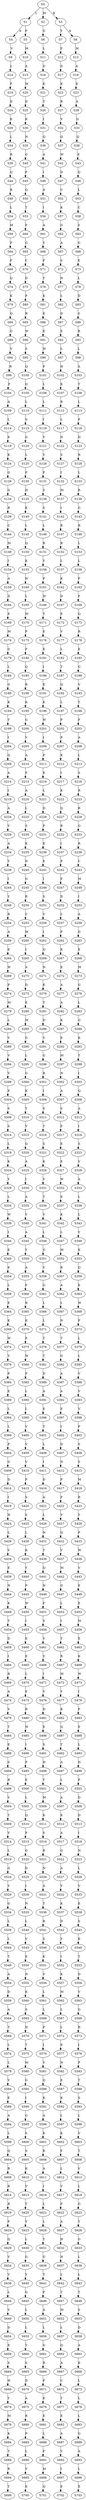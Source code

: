 strict digraph  {
	S0 -> S1 [ label = L ];
	S0 -> S2 [ label = M ];
	S0 -> S3 [ label = R ];
	S1 -> S4 [ label = A ];
	S1 -> S5 [ label = P ];
	S2 -> S6 [ label = G ];
	S3 -> S7 [ label = Y ];
	S3 -> S8 [ label = A ];
	S4 -> S9 [ label = V ];
	S5 -> S10 [ label = M ];
	S6 -> S11 [ label = L ];
	S7 -> S12 [ label = F ];
	S8 -> S13 [ label = M ];
	S9 -> S14 [ label = L ];
	S10 -> S15 [ label = A ];
	S11 -> S16 [ label = G ];
	S12 -> S17 [ label = G ];
	S13 -> S18 [ label = A ];
	S14 -> S19 [ label = P ];
	S15 -> S20 [ label = M ];
	S16 -> S21 [ label = K ];
	S17 -> S22 [ label = K ];
	S18 -> S23 [ label = E ];
	S19 -> S24 [ label = D ];
	S20 -> S25 [ label = D ];
	S21 -> S26 [ label = T ];
	S22 -> S27 [ label = R ];
	S23 -> S28 [ label = A ];
	S24 -> S29 [ label = K ];
	S25 -> S30 [ label = K ];
	S26 -> S31 [ label = I ];
	S27 -> S32 [ label = V ];
	S28 -> S33 [ label = G ];
	S29 -> S34 [ label = L ];
	S30 -> S35 [ label = N ];
	S31 -> S36 [ label = Q ];
	S32 -> S37 [ label = Q ];
	S33 -> S38 [ label = Q ];
	S34 -> S39 [ label = R ];
	S35 -> S40 [ label = G ];
	S36 -> S41 [ label = A ];
	S37 -> S42 [ label = W ];
	S38 -> S43 [ label = E ];
	S39 -> S44 [ label = Q ];
	S40 -> S45 [ label = P ];
	S41 -> S46 [ label = I ];
	S42 -> S47 [ label = D ];
	S43 -> S48 [ label = Q ];
	S44 -> S49 [ label = R ];
	S45 -> S50 [ label = Q ];
	S46 -> S51 [ label = A ];
	S47 -> S52 [ label = C ];
	S48 -> S53 [ label = L ];
	S49 -> S54 [ label = L ];
	S50 -> S55 [ label = T ];
	S51 -> S56 [ label = I ];
	S52 -> S57 [ label = K ];
	S53 -> S58 [ label = C ];
	S54 -> S59 [ label = M ];
	S55 -> S60 [ label = F ];
	S56 -> S61 [ label = A ];
	S57 -> S62 [ label = G ];
	S58 -> S63 [ label = S ];
	S59 -> S64 [ label = P ];
	S60 -> S65 [ label = G ];
	S61 -> S66 [ label = Y ];
	S62 -> S67 [ label = A ];
	S63 -> S68 [ label = G ];
	S64 -> S69 [ label = F ];
	S65 -> S70 [ label = C ];
	S66 -> S71 [ label = F ];
	S67 -> S72 [ label = S ];
	S68 -> S73 [ label = E ];
	S69 -> S74 [ label = Q ];
	S70 -> S75 [ label = D ];
	S71 -> S76 [ label = Y ];
	S72 -> S77 [ label = N ];
	S73 -> S78 [ label = L ];
	S74 -> S79 [ label = K ];
	S75 -> S80 [ label = P ];
	S76 -> S81 [ label = K ];
	S77 -> S82 [ label = L ];
	S78 -> S83 [ label = D ];
	S79 -> S84 [ label = Q ];
	S80 -> S85 [ label = R ];
	S81 -> S86 [ label = E ];
	S82 -> S87 [ label = D ];
	S83 -> S88 [ label = S ];
	S84 -> S89 [ label = G ];
	S85 -> S90 [ label = W ];
	S86 -> S91 [ label = E ];
	S87 -> S92 [ label = E ];
	S88 -> S93 [ label = R ];
	S89 -> S94 [ label = V ];
	S90 -> S95 [ label = S ];
	S91 -> S96 [ label = W ];
	S92 -> S97 [ label = L ];
	S93 -> S98 [ label = L ];
	S94 -> S99 [ label = R ];
	S95 -> S100 [ label = Q ];
	S96 -> S101 [ label = P ];
	S97 -> S102 [ label = H ];
	S98 -> S103 [ label = A ];
	S99 -> S104 [ label = F ];
	S100 -> S105 [ label = Q ];
	S101 -> S106 [ label = L ];
	S102 -> S107 [ label = K ];
	S103 -> S108 [ label = T ];
	S104 -> S109 [ label = A ];
	S105 -> S110 [ label = L ];
	S106 -> S111 [ label = L ];
	S107 -> S112 [ label = R ];
	S108 -> S113 [ label = L ];
	S109 -> S114 [ label = L ];
	S110 -> S115 [ label = S ];
	S111 -> S116 [ label = I ];
	S112 -> S117 [ label = L ];
	S113 -> S118 [ label = P ];
	S114 -> S119 [ label = E ];
	S115 -> S120 [ label = G ];
	S116 -> S121 [ label = V ];
	S117 -> S122 [ label = N ];
	S118 -> S123 [ label = D ];
	S119 -> S124 [ label = K ];
	S120 -> S125 [ label = L ];
	S121 -> S126 [ label = V ];
	S122 -> S127 [ label = S ];
	S123 -> S128 [ label = R ];
	S124 -> S129 [ label = G ];
	S125 -> S130 [ label = P ];
	S126 -> S131 [ label = P ];
	S127 -> S132 [ label = I ];
	S128 -> S133 [ label = L ];
	S129 -> S134 [ label = G ];
	S130 -> S135 [ label = H ];
	S131 -> S136 [ label = S ];
	S132 -> S137 [ label = M ];
	S133 -> S138 [ label = R ];
	S134 -> S139 [ label = R ];
	S135 -> S140 [ label = K ];
	S136 -> S141 [ label = S ];
	S137 -> S142 [ label = I ];
	S138 -> S143 [ label = G ];
	S139 -> S144 [ label = C ];
	S140 -> S145 [ label = L ];
	S141 -> S146 [ label = L ];
	S142 -> S147 [ label = R ];
	S143 -> S148 [ label = R ];
	S144 -> S149 [ label = M ];
	S145 -> S150 [ label = Q ];
	S146 -> S151 [ label = R ];
	S147 -> S152 [ label = R ];
	S148 -> S153 [ label = L ];
	S149 -> S154 [ label = I ];
	S150 -> S155 [ label = K ];
	S151 -> S156 [ label = Y ];
	S152 -> S157 [ label = L ];
	S153 -> S158 [ label = L ];
	S154 -> S159 [ label = A ];
	S155 -> S160 [ label = H ];
	S156 -> S161 [ label = P ];
	S157 -> S162 [ label = K ];
	S158 -> S163 [ label = P ];
	S159 -> S164 [ label = D ];
	S160 -> S165 [ label = L ];
	S161 -> S166 [ label = W ];
	S162 -> S167 [ label = D ];
	S163 -> S168 [ label = F ];
	S164 -> S169 [ label = E ];
	S165 -> S170 [ label = M ];
	S166 -> S171 [ label = T ];
	S167 -> S172 [ label = E ];
	S168 -> S173 [ label = Q ];
	S169 -> S174 [ label = M ];
	S170 -> S175 [ label = P ];
	S171 -> S176 [ label = E ];
	S172 -> S177 [ label = V ];
	S173 -> S178 [ label = R ];
	S174 -> S179 [ label = G ];
	S175 -> S180 [ label = F ];
	S176 -> S181 [ label = E ];
	S177 -> S182 [ label = L ];
	S178 -> S183 [ label = E ];
	S179 -> S184 [ label = L ];
	S180 -> S185 [ label = Q ];
	S181 -> S186 [ label = I ];
	S182 -> S187 [ label = T ];
	S183 -> S188 [ label = G ];
	S184 -> S189 [ label = G ];
	S185 -> S190 [ label = R ];
	S186 -> S191 [ label = E ];
	S187 -> S192 [ label = Q ];
	S188 -> S193 [ label = V ];
	S189 -> S194 [ label = K ];
	S190 -> S195 [ label = K ];
	S191 -> S196 [ label = K ];
	S192 -> S197 [ label = L ];
	S193 -> S198 [ label = T ];
	S194 -> S199 [ label = T ];
	S195 -> S200 [ label = G ];
	S196 -> S201 [ label = W ];
	S197 -> S202 [ label = P ];
	S198 -> S203 [ label = F ];
	S199 -> S204 [ label = I ];
	S200 -> S205 [ label = V ];
	S201 -> S206 [ label = I ];
	S202 -> S207 [ label = P ];
	S203 -> S208 [ label = A ];
	S204 -> S209 [ label = Q ];
	S205 -> S210 [ label = A ];
	S206 -> S211 [ label = P ];
	S207 -> S212 [ label = K ];
	S208 -> S213 [ label = L ];
	S209 -> S214 [ label = A ];
	S210 -> S215 [ label = F ];
	S211 -> S216 [ label = E ];
	S212 -> S217 [ label = I ];
	S213 -> S218 [ label = S ];
	S214 -> S219 [ label = I ];
	S215 -> S220 [ label = A ];
	S216 -> S221 [ label = L ];
	S217 -> S222 [ label = K ];
	S218 -> S223 [ label = R ];
	S219 -> S224 [ label = A ];
	S220 -> S225 [ label = L ];
	S221 -> S226 [ label = D ];
	S222 -> S227 [ label = Q ];
	S223 -> S228 [ label = R ];
	S224 -> S229 [ label = V ];
	S225 -> S230 [ label = S ];
	S226 -> S231 [ label = P ];
	S227 -> S232 [ label = R ];
	S228 -> S233 [ label = G ];
	S229 -> S234 [ label = A ];
	S230 -> S235 [ label = K ];
	S231 -> S236 [ label = E ];
	S232 -> S237 [ label = I ];
	S233 -> S238 [ label = R ];
	S234 -> S239 [ label = Y ];
	S235 -> S240 [ label = N ];
	S236 -> S241 [ label = E ];
	S237 -> S242 [ label = P ];
	S238 -> S243 [ label = C ];
	S239 -> S244 [ label = I ];
	S240 -> S245 [ label = G ];
	S241 -> S246 [ label = I ];
	S242 -> S247 [ label = F ];
	S243 -> S248 [ label = M ];
	S244 -> S249 [ label = Y ];
	S245 -> S250 [ label = R ];
	S246 -> S251 [ label = S ];
	S247 -> S252 [ label = D ];
	S248 -> S253 [ label = I ];
	S249 -> S254 [ label = R ];
	S250 -> S255 [ label = C ];
	S251 -> S256 [ label = V ];
	S252 -> S257 [ label = L ];
	S253 -> S258 [ label = A ];
	S254 -> S259 [ label = A ];
	S255 -> S260 [ label = M ];
	S256 -> S261 [ label = I ];
	S257 -> S262 [ label = P ];
	S258 -> S263 [ label = D ];
	S259 -> S264 [ label = E ];
	S260 -> S265 [ label = I ];
	S261 -> S266 [ label = Q ];
	S262 -> S267 [ label = K ];
	S263 -> S268 [ label = E ];
	S264 -> S269 [ label = W ];
	S265 -> S270 [ label = A ];
	S266 -> S271 [ label = N ];
	S267 -> S272 [ label = E ];
	S268 -> S273 [ label = M ];
	S269 -> S274 [ label = P ];
	S270 -> S275 [ label = D ];
	S271 -> S276 [ label = K ];
	S272 -> S277 [ label = A ];
	S273 -> S278 [ label = G ];
	S274 -> S279 [ label = M ];
	S275 -> S280 [ label = E ];
	S276 -> S281 [ label = T ];
	S277 -> S282 [ label = A ];
	S278 -> S283 [ label = L ];
	S279 -> S284 [ label = L ];
	S280 -> S285 [ label = M ];
	S281 -> S286 [ label = D ];
	S282 -> S287 [ label = K ];
	S283 -> S288 [ label = G ];
	S284 -> S289 [ label = V ];
	S285 -> S290 [ label = G ];
	S286 -> S291 [ label = V ];
	S287 -> S292 [ label = E ];
	S288 -> S293 [ label = K ];
	S289 -> S294 [ label = V ];
	S290 -> S295 [ label = L ];
	S291 -> S296 [ label = G ];
	S292 -> S297 [ label = M ];
	S293 -> S298 [ label = T ];
	S294 -> S299 [ label = V ];
	S295 -> S300 [ label = G ];
	S296 -> S301 [ label = R ];
	S297 -> S302 [ label = N ];
	S298 -> S303 [ label = I ];
	S299 -> S304 [ label = P ];
	S300 -> S305 [ label = K ];
	S301 -> S306 [ label = I ];
	S302 -> S307 [ label = A ];
	S303 -> S308 [ label = Q ];
	S304 -> S309 [ label = S ];
	S305 -> S310 [ label = T ];
	S306 -> S311 [ label = S ];
	S307 -> S312 [ label = S ];
	S308 -> S313 [ label = A ];
	S309 -> S314 [ label = S ];
	S310 -> S315 [ label = V ];
	S311 -> S316 [ label = T ];
	S312 -> S317 [ label = F ];
	S313 -> S318 [ label = I ];
	S314 -> S319 [ label = L ];
	S315 -> S320 [ label = Q ];
	S316 -> S321 [ label = S ];
	S317 -> S322 [ label = E ];
	S318 -> S323 [ label = S ];
	S319 -> S324 [ label = K ];
	S320 -> S325 [ label = A ];
	S321 -> S326 [ label = K ];
	S322 -> S327 [ label = E ];
	S323 -> S328 [ label = V ];
	S324 -> S329 [ label = Y ];
	S325 -> S330 [ label = I ];
	S326 -> S331 [ label = V ];
	S327 -> S332 [ label = W ];
	S328 -> S333 [ label = A ];
	S329 -> S334 [ label = L ];
	S330 -> S335 [ label = A ];
	S331 -> S336 [ label = T ];
	S332 -> S337 [ label = E ];
	S333 -> S338 [ label = L ];
	S334 -> S339 [ label = W ];
	S335 -> S340 [ label = V ];
	S336 -> S341 [ label = V ];
	S337 -> S342 [ label = K ];
	S338 -> S343 [ label = L ];
	S339 -> S344 [ label = I ];
	S340 -> S345 [ label = A ];
	S341 -> S346 [ label = L ];
	S342 -> S347 [ label = L ];
	S343 -> S348 [ label = Y ];
	S344 -> S349 [ label = E ];
	S345 -> S350 [ label = Y ];
	S346 -> S351 [ label = G ];
	S347 -> S352 [ label = M ];
	S348 -> S353 [ label = K ];
	S349 -> S354 [ label = E ];
	S350 -> S355 [ label = A ];
	S351 -> S356 [ label = Y ];
	S352 -> S357 [ label = R ];
	S353 -> S358 [ label = Q ];
	S354 -> S359 [ label = L ];
	S355 -> S360 [ label = F ];
	S356 -> S361 [ label = G ];
	S357 -> S362 [ label = A ];
	S358 -> S363 [ label = E ];
	S359 -> S364 [ label = E ];
	S360 -> S365 [ label = R ];
	S361 -> S366 [ label = L ];
	S362 -> S367 [ label = L ];
	S363 -> S368 [ label = W ];
	S364 -> S369 [ label = K ];
	S365 -> S370 [ label = K ];
	S366 -> S371 [ label = L ];
	S367 -> S372 [ label = N ];
	S368 -> S373 [ label = P ];
	S369 -> S374 [ label = W ];
	S370 -> S375 [ label = E ];
	S371 -> S376 [ label = T ];
	S372 -> S377 [ label = T ];
	S373 -> S378 [ label = L ];
	S374 -> S379 [ label = V ];
	S375 -> S380 [ label = W ];
	S376 -> S381 [ label = T ];
	S377 -> S382 [ label = G ];
	S378 -> S383 [ label = L ];
	S379 -> S384 [ label = P ];
	S380 -> S385 [ label = P ];
	S381 -> S386 [ label = D ];
	S382 -> S387 [ label = A ];
	S383 -> S388 [ label = V ];
	S384 -> S389 [ label = E ];
	S385 -> S390 [ label = L ];
	S386 -> S391 [ label = A ];
	S387 -> S392 [ label = A ];
	S388 -> S393 [ label = V ];
	S389 -> S394 [ label = L ];
	S390 -> S395 [ label = L ];
	S391 -> S396 [ label = E ];
	S392 -> S397 [ label = E ];
	S393 -> S398 [ label = V ];
	S394 -> S399 [ label = L ];
	S395 -> S400 [ label = V ];
	S396 -> S401 [ label = T ];
	S397 -> S402 [ label = I ];
	S398 -> S403 [ label = P ];
	S399 -> S404 [ label = P ];
	S400 -> S405 [ label = V ];
	S401 -> S406 [ label = L ];
	S402 -> S407 [ label = D ];
	S403 -> S408 [ label = S ];
	S404 -> S409 [ label = G ];
	S405 -> S410 [ label = V ];
	S406 -> S411 [ label = I ];
	S407 -> S412 [ label = N ];
	S408 -> S413 [ label = S ];
	S409 -> S414 [ label = D ];
	S410 -> S415 [ label = P ];
	S411 -> S416 [ label = D ];
	S412 -> S417 [ label = P ];
	S413 -> S418 [ label = M ];
	S414 -> S419 [ label = I ];
	S415 -> S420 [ label = S ];
	S416 -> S421 [ label = A ];
	S417 -> S422 [ label = F ];
	S418 -> S423 [ label = R ];
	S419 -> S424 [ label = H ];
	S420 -> S425 [ label = S ];
	S421 -> S426 [ label = L ];
	S422 -> S427 [ label = V ];
	S423 -> S428 [ label = Y ];
	S424 -> S429 [ label = L ];
	S425 -> S430 [ label = L ];
	S426 -> S431 [ label = N ];
	S427 -> S432 [ label = Q ];
	S428 -> S433 [ label = P ];
	S429 -> S434 [ label = V ];
	S430 -> S435 [ label = K ];
	S431 -> S436 [ label = T ];
	S432 -> S437 [ label = V ];
	S433 -> S438 [ label = W ];
	S434 -> S439 [ label = E ];
	S435 -> S440 [ label = Y ];
	S436 -> S441 [ label = Q ];
	S437 -> S442 [ label = M ];
	S438 -> S443 [ label = V ];
	S439 -> S444 [ label = N ];
	S440 -> S445 [ label = P ];
	S441 -> S446 [ label = N ];
	S442 -> S447 [ label = G ];
	S443 -> S448 [ label = E ];
	S444 -> S449 [ label = K ];
	S445 -> S450 [ label = W ];
	S446 -> S451 [ label = F ];
	S447 -> S452 [ label = L ];
	S448 -> S453 [ label = E ];
	S449 -> S454 [ label = T ];
	S450 -> S455 [ label = I ];
	S451 -> S456 [ label = S ];
	S452 -> S457 [ label = I ];
	S453 -> S458 [ label = M ];
	S454 -> S459 [ label = D ];
	S455 -> S460 [ label = E ];
	S456 -> S461 [ label = V ];
	S457 -> S462 [ label = T ];
	S458 -> S463 [ label = E ];
	S459 -> S464 [ label = I ];
	S460 -> S465 [ label = E ];
	S461 -> S466 [ label = V ];
	S462 -> S467 [ label = R ];
	S463 -> S468 [ label = K ];
	S464 -> S469 [ label = R ];
	S465 -> S470 [ label = L ];
	S466 -> S471 [ label = I ];
	S467 -> S472 [ label = M ];
	S468 -> S473 [ label = W ];
	S469 -> S474 [ label = A ];
	S470 -> S475 [ label = E ];
	S471 -> S476 [ label = V ];
	S472 -> S477 [ label = Y ];
	S473 -> S478 [ label = I ];
	S474 -> S479 [ label = V ];
	S475 -> S480 [ label = R ];
	S476 -> S481 [ label = D ];
	S477 -> S482 [ label = K ];
	S478 -> S483 [ label = P ];
	S479 -> S484 [ label = T ];
	S480 -> S485 [ label = W ];
	S481 -> S486 [ label = E ];
	S482 -> S487 [ label = Q ];
	S483 -> S488 [ label = E ];
	S484 -> S489 [ label = E ];
	S485 -> S490 [ label = I ];
	S486 -> S491 [ label = S ];
	S487 -> S492 [ label = T ];
	S488 -> S493 [ label = L ];
	S489 -> S494 [ label = S ];
	S490 -> S495 [ label = P ];
	S491 -> S496 [ label = H ];
	S492 -> S497 [ label = A ];
	S493 -> S498 [ label = N ];
	S494 -> S499 [ label = R ];
	S495 -> S500 [ label = E ];
	S496 -> S501 [ label = Y ];
	S497 -> S502 [ label = L ];
	S498 -> S503 [ label = P ];
	S499 -> S504 [ label = V ];
	S500 -> S505 [ label = L ];
	S501 -> S506 [ label = M ];
	S502 -> S507 [ label = A ];
	S503 -> S508 [ label = D ];
	S504 -> S509 [ label = T ];
	S505 -> S510 [ label = Q ];
	S506 -> S511 [ label = K ];
	S507 -> S512 [ label = K ];
	S508 -> S513 [ label = D ];
	S509 -> S514 [ label = V ];
	S510 -> S515 [ label = P ];
	S511 -> S516 [ label = S ];
	S512 -> S517 [ label = A ];
	S513 -> S518 [ label = I ];
	S514 -> S519 [ label = L ];
	S515 -> S520 [ label = G ];
	S516 -> S521 [ label = R ];
	S517 -> S522 [ label = G ];
	S518 -> S523 [ label = N ];
	S519 -> S524 [ label = G ];
	S520 -> S525 [ label = D ];
	S521 -> S526 [ label = N ];
	S522 -> S527 [ label = A ];
	S523 -> S528 [ label = L ];
	S524 -> S529 [ label = Y ];
	S525 -> S530 [ label = I ];
	S526 -> S531 [ label = A ];
	S527 -> S532 [ label = V ];
	S528 -> S533 [ label = V ];
	S529 -> S534 [ label = G ];
	S530 -> S535 [ label = N ];
	S531 -> S536 [ label = T ];
	S532 -> S537 [ label = K ];
	S533 -> S538 [ label = E ];
	S534 -> S539 [ label = L ];
	S535 -> S540 [ label = L ];
	S536 -> S541 [ label = R ];
	S537 -> S542 [ label = D ];
	S538 -> S543 [ label = S ];
	S539 -> S544 [ label = L ];
	S540 -> S545 [ label = V ];
	S541 -> S546 [ label = S ];
	S542 -> S547 [ label = Y ];
	S543 -> S548 [ label = K ];
	S544 -> S549 [ label = T ];
	S545 -> S550 [ label = E ];
	S546 -> S551 [ label = K ];
	S547 -> S552 [ label = I ];
	S548 -> S553 [ label = T ];
	S549 -> S554 [ label = A ];
	S550 -> S555 [ label = N ];
	S551 -> S556 [ label = V ];
	S552 -> S557 [ label = K ];
	S553 -> S558 [ label = D ];
	S554 -> S559 [ label = D ];
	S555 -> S560 [ label = K ];
	S556 -> S561 [ label = L ];
	S557 -> S562 [ label = M ];
	S558 -> S563 [ label = V ];
	S559 -> S564 [ label = A ];
	S560 -> S565 [ label = S ];
	S561 -> S566 [ label = L ];
	S562 -> S567 [ label = L ];
	S563 -> S568 [ label = G ];
	S564 -> S569 [ label = T ];
	S565 -> S570 [ label = H ];
	S566 -> S571 [ label = P ];
	S567 -> S572 [ label = L ];
	S568 -> S573 [ label = R ];
	S569 -> S574 [ label = L ];
	S570 -> S575 [ label = T ];
	S571 -> S576 [ label = I ];
	S572 -> S577 [ label = E ];
	S573 -> S578 [ label = I ];
	S574 -> S579 [ label = L ];
	S575 -> S580 [ label = M ];
	S576 -> S581 [ label = V ];
	S577 -> S582 [ label = N ];
	S578 -> S583 [ label = P ];
	S579 -> S584 [ label = V ];
	S580 -> S585 [ label = G ];
	S581 -> S586 [ label = Q ];
	S582 -> S587 [ label = E ];
	S583 -> S588 [ label = T ];
	S584 -> S589 [ label = E ];
	S585 -> S590 [ label = I ];
	S586 -> S591 [ label = K ];
	S587 -> S592 [ label = K ];
	S588 -> S593 [ label = S ];
	S589 -> S594 [ label = A ];
	S590 -> S595 [ label = G ];
	S591 -> S596 [ label = A ];
	S592 -> S597 [ label = L ];
	S593 -> S598 [ label = L ];
	S594 -> S599 [ label = L ];
	S595 -> S600 [ label = S ];
	S596 -> S601 [ label = K ];
	S597 -> S602 [ label = K ];
	S598 -> S603 [ label = V ];
	S599 -> S604 [ label = Q ];
	S600 -> S605 [ label = S ];
	S601 -> S606 [ label = R ];
	S602 -> S607 [ label = F ];
	S603 -> S608 [ label = T ];
	S604 -> S609 [ label = R ];
	S605 -> S610 [ label = K ];
	S606 -> S611 [ label = A ];
	S607 -> S612 [ label = L ];
	S608 -> S613 [ label = V ];
	S609 -> S614 [ label = R ];
	S610 -> S615 [ label = V ];
	S611 -> S616 [ label = I ];
	S612 -> S617 [ label = V ];
	S613 -> S618 [ label = L ];
	S614 -> S619 [ label = R ];
	S615 -> S620 [ label = T ];
	S616 -> S621 [ label = L ];
	S617 -> S622 [ label = F ];
	S618 -> S623 [ label = G ];
	S619 -> S624 [ label = F ];
	S620 -> S625 [ label = V ];
	S621 -> S626 [ label = L ];
	S622 -> S627 [ label = A ];
	S623 -> S628 [ label = Y ];
	S624 -> S629 [ label = Q ];
	S625 -> S630 [ label = L ];
	S626 -> S631 [ label = T ];
	S627 -> S632 [ label = H ];
	S628 -> S633 [ label = G ];
	S629 -> S634 [ label = V ];
	S630 -> S635 [ label = G ];
	S631 -> S636 [ label = G ];
	S632 -> S637 [ label = H ];
	S633 -> S638 [ label = L ];
	S634 -> S639 [ label = V ];
	S635 -> S640 [ label = Y ];
	S636 -> S641 [ label = T ];
	S637 -> S642 [ label = L ];
	S638 -> S643 [ label = L ];
	S639 -> S644 [ label = L ];
	S640 -> S645 [ label = G ];
	S641 -> S646 [ label = P ];
	S642 -> S647 [ label = T ];
	S643 -> S648 [ label = T ];
	S644 -> S649 [ label = V ];
	S645 -> S650 [ label = L ];
	S646 -> S651 [ label = A ];
	S647 -> S652 [ label = M ];
	S648 -> S653 [ label = S ];
	S649 -> S654 [ label = D ];
	S650 -> S655 [ label = L ];
	S651 -> S656 [ label = L ];
	S652 -> S657 [ label = L ];
	S653 -> S658 [ label = D ];
	S654 -> S659 [ label = E ];
	S655 -> S660 [ label = T ];
	S656 -> S661 [ label = G ];
	S657 -> S662 [ label = Q ];
	S658 -> S663 [ label = A ];
	S659 -> S664 [ label = S ];
	S660 -> S665 [ label = S ];
	S661 -> S666 [ label = R ];
	S662 -> S667 [ label = A ];
	S663 -> S668 [ label = K ];
	S664 -> S669 [ label = H ];
	S665 -> S670 [ label = D ];
	S666 -> S671 [ label = P ];
	S667 -> S672 [ label = C ];
	S668 -> S673 [ label = L ];
	S669 -> S674 [ label = Y ];
	S670 -> S675 [ label = A ];
	S671 -> S676 [ label = E ];
	S672 -> S677 [ label = T ];
	S673 -> S678 [ label = L ];
	S674 -> S679 [ label = M ];
	S675 -> S680 [ label = R ];
	S676 -> S681 [ label = E ];
	S677 -> S682 [ label = E ];
	S678 -> S683 [ label = L ];
	S679 -> S684 [ label = K ];
	S680 -> S685 [ label = P ];
	S681 -> S686 [ label = L ];
	S682 -> S687 [ label = A ];
	S683 -> S688 [ label = G ];
	S684 -> S689 [ label = T ];
	S685 -> S690 [ label = L ];
	S686 -> S691 [ label = F ];
	S687 -> S692 [ label = V ];
	S688 -> S693 [ label = A ];
	S689 -> S694 [ label = R ];
	S690 -> S695 [ label = V ];
	S691 -> S696 [ label = M ];
	S692 -> S697 [ label = I ];
	S693 -> S698 [ label = L ];
	S694 -> S699 [ label = T ];
	S695 -> S700 [ label = E ];
	S696 -> S701 [ label = Q ];
	S697 -> S702 [ label = E ];
	S698 -> S703 [ label = E ];
}

